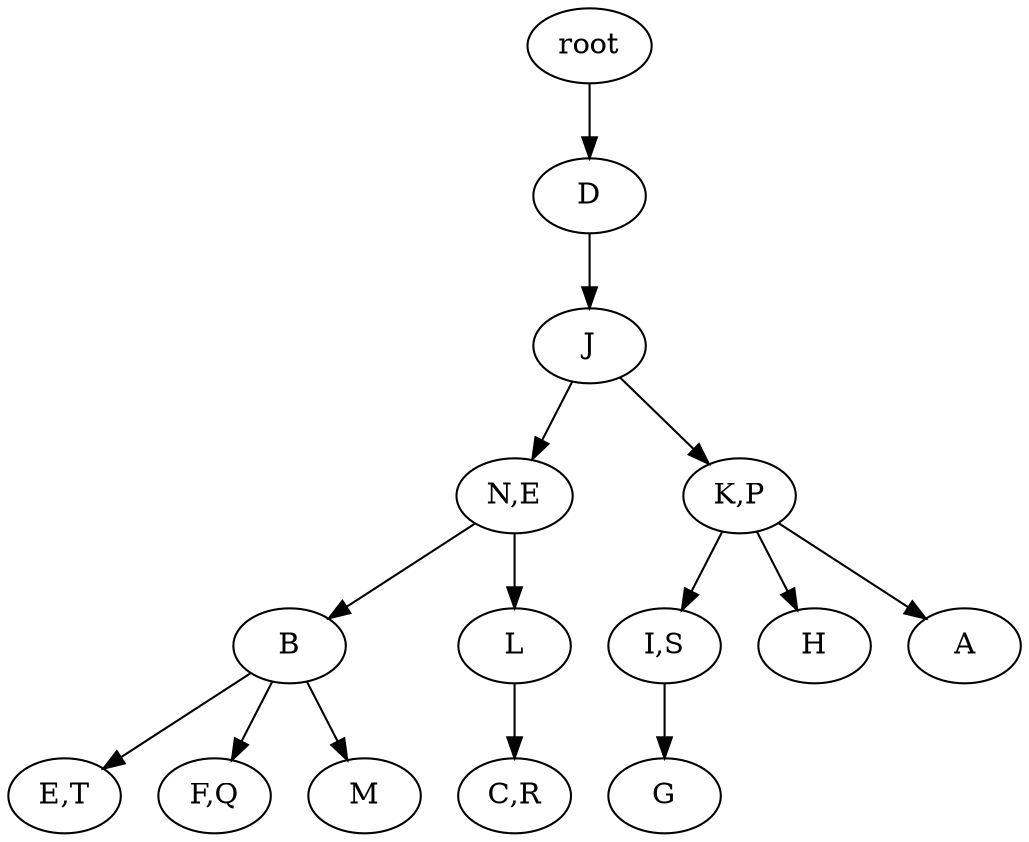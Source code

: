 strict digraph G {
	graph [name=G];
	0	 [label=root];
	1	 [label=D];
	0 -> 1;
	2	 [label=J];
	1 -> 2;
	3	 [label="N,E"];
	2 -> 3;
	4	 [label="K,P"];
	2 -> 4;
	5	 [label=B];
	3 -> 5;
	6	 [label=L];
	3 -> 6;
	7	 [label="I,S"];
	4 -> 7;
	8	 [label=H];
	4 -> 8;
	9	 [label=A];
	4 -> 9;
	10	 [label="E,T"];
	5 -> 10;
	11	 [label="F,Q"];
	5 -> 11;
	12	 [label=M];
	5 -> 12;
	13	 [label="C,R"];
	6 -> 13;
	14	 [label=G];
	7 -> 14;
}
